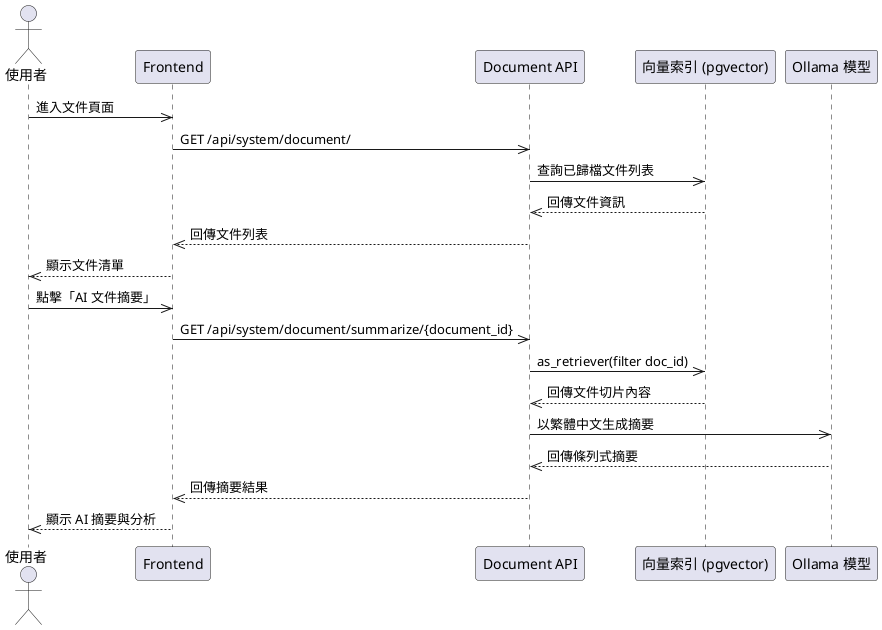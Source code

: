 @startuml
actor User as "使用者"
participant Frontend
participant "Document API" as DocumentAPI
participant "向量索引 (pgvector)" as VectorStore
participant "Ollama 模型" as LLM

User ->> Frontend: 進入文件頁面
Frontend ->> DocumentAPI: GET /api/system/document/
DocumentAPI ->> VectorStore: 查詢已歸檔文件列表
VectorStore -->> DocumentAPI: 回傳文件資訊
DocumentAPI -->> Frontend: 回傳文件列表
Frontend -->> User: 顯示文件清單

User ->> Frontend: 點擊「AI 文件摘要」
Frontend ->> DocumentAPI: GET /api/system/document/summarize/{document_id}
DocumentAPI ->> VectorStore: as_retriever(filter doc_id)
VectorStore -->> DocumentAPI: 回傳文件切片內容
DocumentAPI ->> LLM: 以繁體中文生成摘要
LLM -->> DocumentAPI: 回傳條列式摘要
DocumentAPI -->> Frontend: 回傳摘要結果
Frontend -->> User: 顯示 AI 摘要與分析

@enduml
